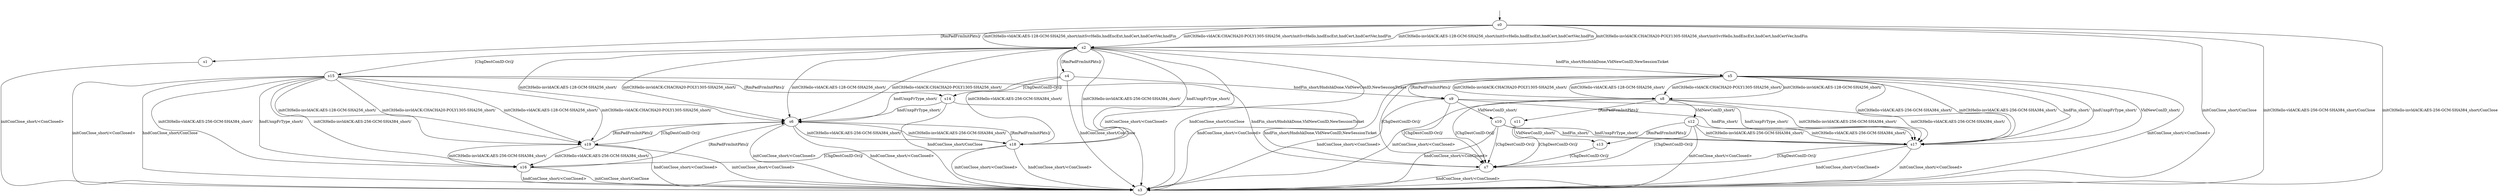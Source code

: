 digraph "../results/kwikModels/kwik-B-B-s-0/learnedModel" {
s0 [label=s0];
s1 [label=s1];
s2 [label=s2];
s3 [label=s3];
s4 [label=s4];
s5 [label=s5];
s6 [label=s6];
s7 [label=s7];
s8 [label=s8];
s9 [label=s9];
s10 [label=s10];
s11 [label=s11];
s12 [label=s12];
s13 [label=s13];
s14 [label=s14];
s15 [label=s15];
s16 [label=s16];
s17 [label=s17];
s18 [label=s18];
s19 [label=s19];
s0 -> s3  [label="initConClose_short/ConClose "];
s0 -> s2  [label="initCltHello-vldACK:AES-128-GCM-SHA256_short/initSvrHello,hndEncExt,hndCert,hndCertVer,hndFin "];
s0 -> s3  [label="initCltHello-vldACK:AES-256-GCM-SHA384_short/ConClose "];
s0 -> s2  [label="initCltHello-vldACK:CHACHA20-POLY1305-SHA256_short/initSvrHello,hndEncExt,hndCert,hndCertVer,hndFin "];
s0 -> s2  [label="initCltHello-invldACK:AES-128-GCM-SHA256_short/initSvrHello,hndEncExt,hndCert,hndCertVer,hndFin "];
s0 -> s3  [label="initCltHello-invldACK:AES-256-GCM-SHA384_short/ConClose "];
s0 -> s2  [label="initCltHello-invldACK:CHACHA20-POLY1305-SHA256_short/initSvrHello,hndEncExt,hndCert,hndCertVer,hndFin "];
s0 -> s1  [label="[RmPadFrmInitPkts]/ "];
s1 -> s3  [label="initConClose_short/<ConClosed> "];
s2 -> s3  [label="initConClose_short/<ConClosed> "];
s2 -> s6  [label="initCltHello-vldACK:AES-128-GCM-SHA256_short/ "];
s2 -> s18  [label="initCltHello-vldACK:AES-256-GCM-SHA384_short/ "];
s2 -> s6  [label="initCltHello-vldACK:CHACHA20-POLY1305-SHA256_short/ "];
s2 -> s6  [label="initCltHello-invldACK:AES-128-GCM-SHA256_short/ "];
s2 -> s18  [label="initCltHello-invldACK:AES-256-GCM-SHA384_short/ "];
s2 -> s6  [label="initCltHello-invldACK:CHACHA20-POLY1305-SHA256_short/ "];
s2 -> s5  [label="hndFin_short/HndshkDone,VldNewConID,NewSessionTicket "];
s2 -> s3  [label="hndConClose_short/ConClose "];
s2 -> s18  [label="hndUnxpFrType_short/ "];
s2 -> s15  [label="[ChgDestConID-Ori]/ "];
s2 -> s4  [label="[RmPadFrmInitPkts]/ "];
s4 -> s9  [label="hndFin_short/HndshkDone,VldNewConID,NewSessionTicket "];
s4 -> s3  [label="hndConClose_short/ConClose "];
s4 -> s6  [label="hndUnxpFrType_short/ "];
s4 -> s14  [label="[ChgDestConID-Ori]/ "];
s5 -> s3  [label="initConClose_short/<ConClosed> "];
s5 -> s8  [label="initCltHello-vldACK:AES-128-GCM-SHA256_short/ "];
s5 -> s17  [label="initCltHello-vldACK:AES-256-GCM-SHA384_short/ "];
s5 -> s8  [label="initCltHello-vldACK:CHACHA20-POLY1305-SHA256_short/ "];
s5 -> s8  [label="initCltHello-invldACK:AES-128-GCM-SHA256_short/ "];
s5 -> s17  [label="initCltHello-invldACK:AES-256-GCM-SHA384_short/ "];
s5 -> s8  [label="initCltHello-invldACK:CHACHA20-POLY1305-SHA256_short/ "];
s5 -> s17  [label="hndFin_short/ "];
s5 -> s3  [label="hndConClose_short/<ConClosed> "];
s5 -> s17  [label="hndUnxpFrType_short/ "];
s5 -> s17  [label="VldNewConID_short/ "];
s5 -> s7  [label="[ChgDestConID-Ori]/ "];
s5 -> s9  [label="[RmPadFrmInitPkts]/ "];
s6 -> s3  [label="initConClose_short/<ConClosed> "];
s6 -> s18  [label="initCltHello-vldACK:AES-256-GCM-SHA384_short/ "];
s6 -> s18  [label="initCltHello-invldACK:AES-256-GCM-SHA384_short/ "];
s6 -> s3  [label="hndConClose_short/<ConClosed> "];
s6 -> s19  [label="[ChgDestConID-Ori]/ "];
s7 -> s3  [label="hndConClose_short/<ConClosed> "];
s8 -> s3  [label="initConClose_short/<ConClosed> "];
s8 -> s17  [label="initCltHello-vldACK:AES-256-GCM-SHA384_short/ "];
s8 -> s17  [label="initCltHello-invldACK:AES-256-GCM-SHA384_short/ "];
s8 -> s12  [label="VldNewConID_short/ "];
s8 -> s7  [label="[ChgDestConID-Ori]/ "];
s8 -> s11  [label="[RmPadFrmInitPkts]/ "];
s9 -> s17  [label="hndFin_short/ "];
s9 -> s3  [label="hndConClose_short/<ConClosed> "];
s9 -> s17  [label="hndUnxpFrType_short/ "];
s9 -> s10  [label="VldNewConID_short/ "];
s9 -> s7  [label="[ChgDestConID-Ori]/ "];
s10 -> s17  [label="hndFin_short/ "];
s10 -> s3  [label="hndConClose_short/<ConClosed> "];
s10 -> s17  [label="hndUnxpFrType_short/ "];
s10 -> s7  [label="[ChgDestConID-Ori]/ "];
s11 -> s13  [label="VldNewConID_short/ "];
s11 -> s7  [label="[ChgDestConID-Ori]/ "];
s12 -> s3  [label="initConClose_short/<ConClosed> "];
s12 -> s17  [label="initCltHello-vldACK:AES-256-GCM-SHA384_short/ "];
s12 -> s17  [label="initCltHello-invldACK:AES-256-GCM-SHA384_short/ "];
s12 -> s7  [label="[ChgDestConID-Ori]/ "];
s12 -> s13  [label="[RmPadFrmInitPkts]/ "];
s13 -> s7  [label="[ChgDestConID-Ori]/ "];
s14 -> s7  [label="hndFin_short/HndshkDone,VldNewConID,NewSessionTicket "];
s14 -> s3  [label="hndConClose_short/ConClose "];
s14 -> s6  [label="hndUnxpFrType_short/ "];
s15 -> s3  [label="initConClose_short/<ConClosed> "];
s15 -> s19  [label="initCltHello-vldACK:AES-128-GCM-SHA256_short/ "];
s15 -> s16  [label="initCltHello-vldACK:AES-256-GCM-SHA384_short/ "];
s15 -> s19  [label="initCltHello-vldACK:CHACHA20-POLY1305-SHA256_short/ "];
s15 -> s19  [label="initCltHello-invldACK:AES-128-GCM-SHA256_short/ "];
s15 -> s16  [label="initCltHello-invldACK:AES-256-GCM-SHA384_short/ "];
s15 -> s19  [label="initCltHello-invldACK:CHACHA20-POLY1305-SHA256_short/ "];
s15 -> s7  [label="hndFin_short/HndshkDone,VldNewConID,NewSessionTicket "];
s15 -> s3  [label="hndConClose_short/ConClose "];
s15 -> s16  [label="hndUnxpFrType_short/ "];
s15 -> s14  [label="[RmPadFrmInitPkts]/ "];
s16 -> s3  [label="initConClose_short/ConClose "];
s16 -> s3  [label="hndConClose_short/<ConClosed> "];
s16 -> s6  [label="[RmPadFrmInitPkts]/ "];
s17 -> s3  [label="initConClose_short/<ConClosed> "];
s17 -> s3  [label="hndConClose_short/<ConClosed> "];
s17 -> s7  [label="[ChgDestConID-Ori]/ "];
s18 -> s3  [label="initConClose_short/<ConClosed> "];
s18 -> s3  [label="hndConClose_short/<ConClosed> "];
s18 -> s16  [label="[ChgDestConID-Ori]/ "];
s18 -> s6  [label="[RmPadFrmInitPkts]/ "];
s19 -> s3  [label="initConClose_short/<ConClosed> "];
s19 -> s16  [label="initCltHello-vldACK:AES-256-GCM-SHA384_short/ "];
s19 -> s16  [label="initCltHello-invldACK:AES-256-GCM-SHA384_short/ "];
s19 -> s3  [label="hndConClose_short/<ConClosed> "];
s19 -> s6  [label="[RmPadFrmInitPkts]/ "];
__start0 [label="", shape=none];
__start0 -> s0  [label=""];
}
